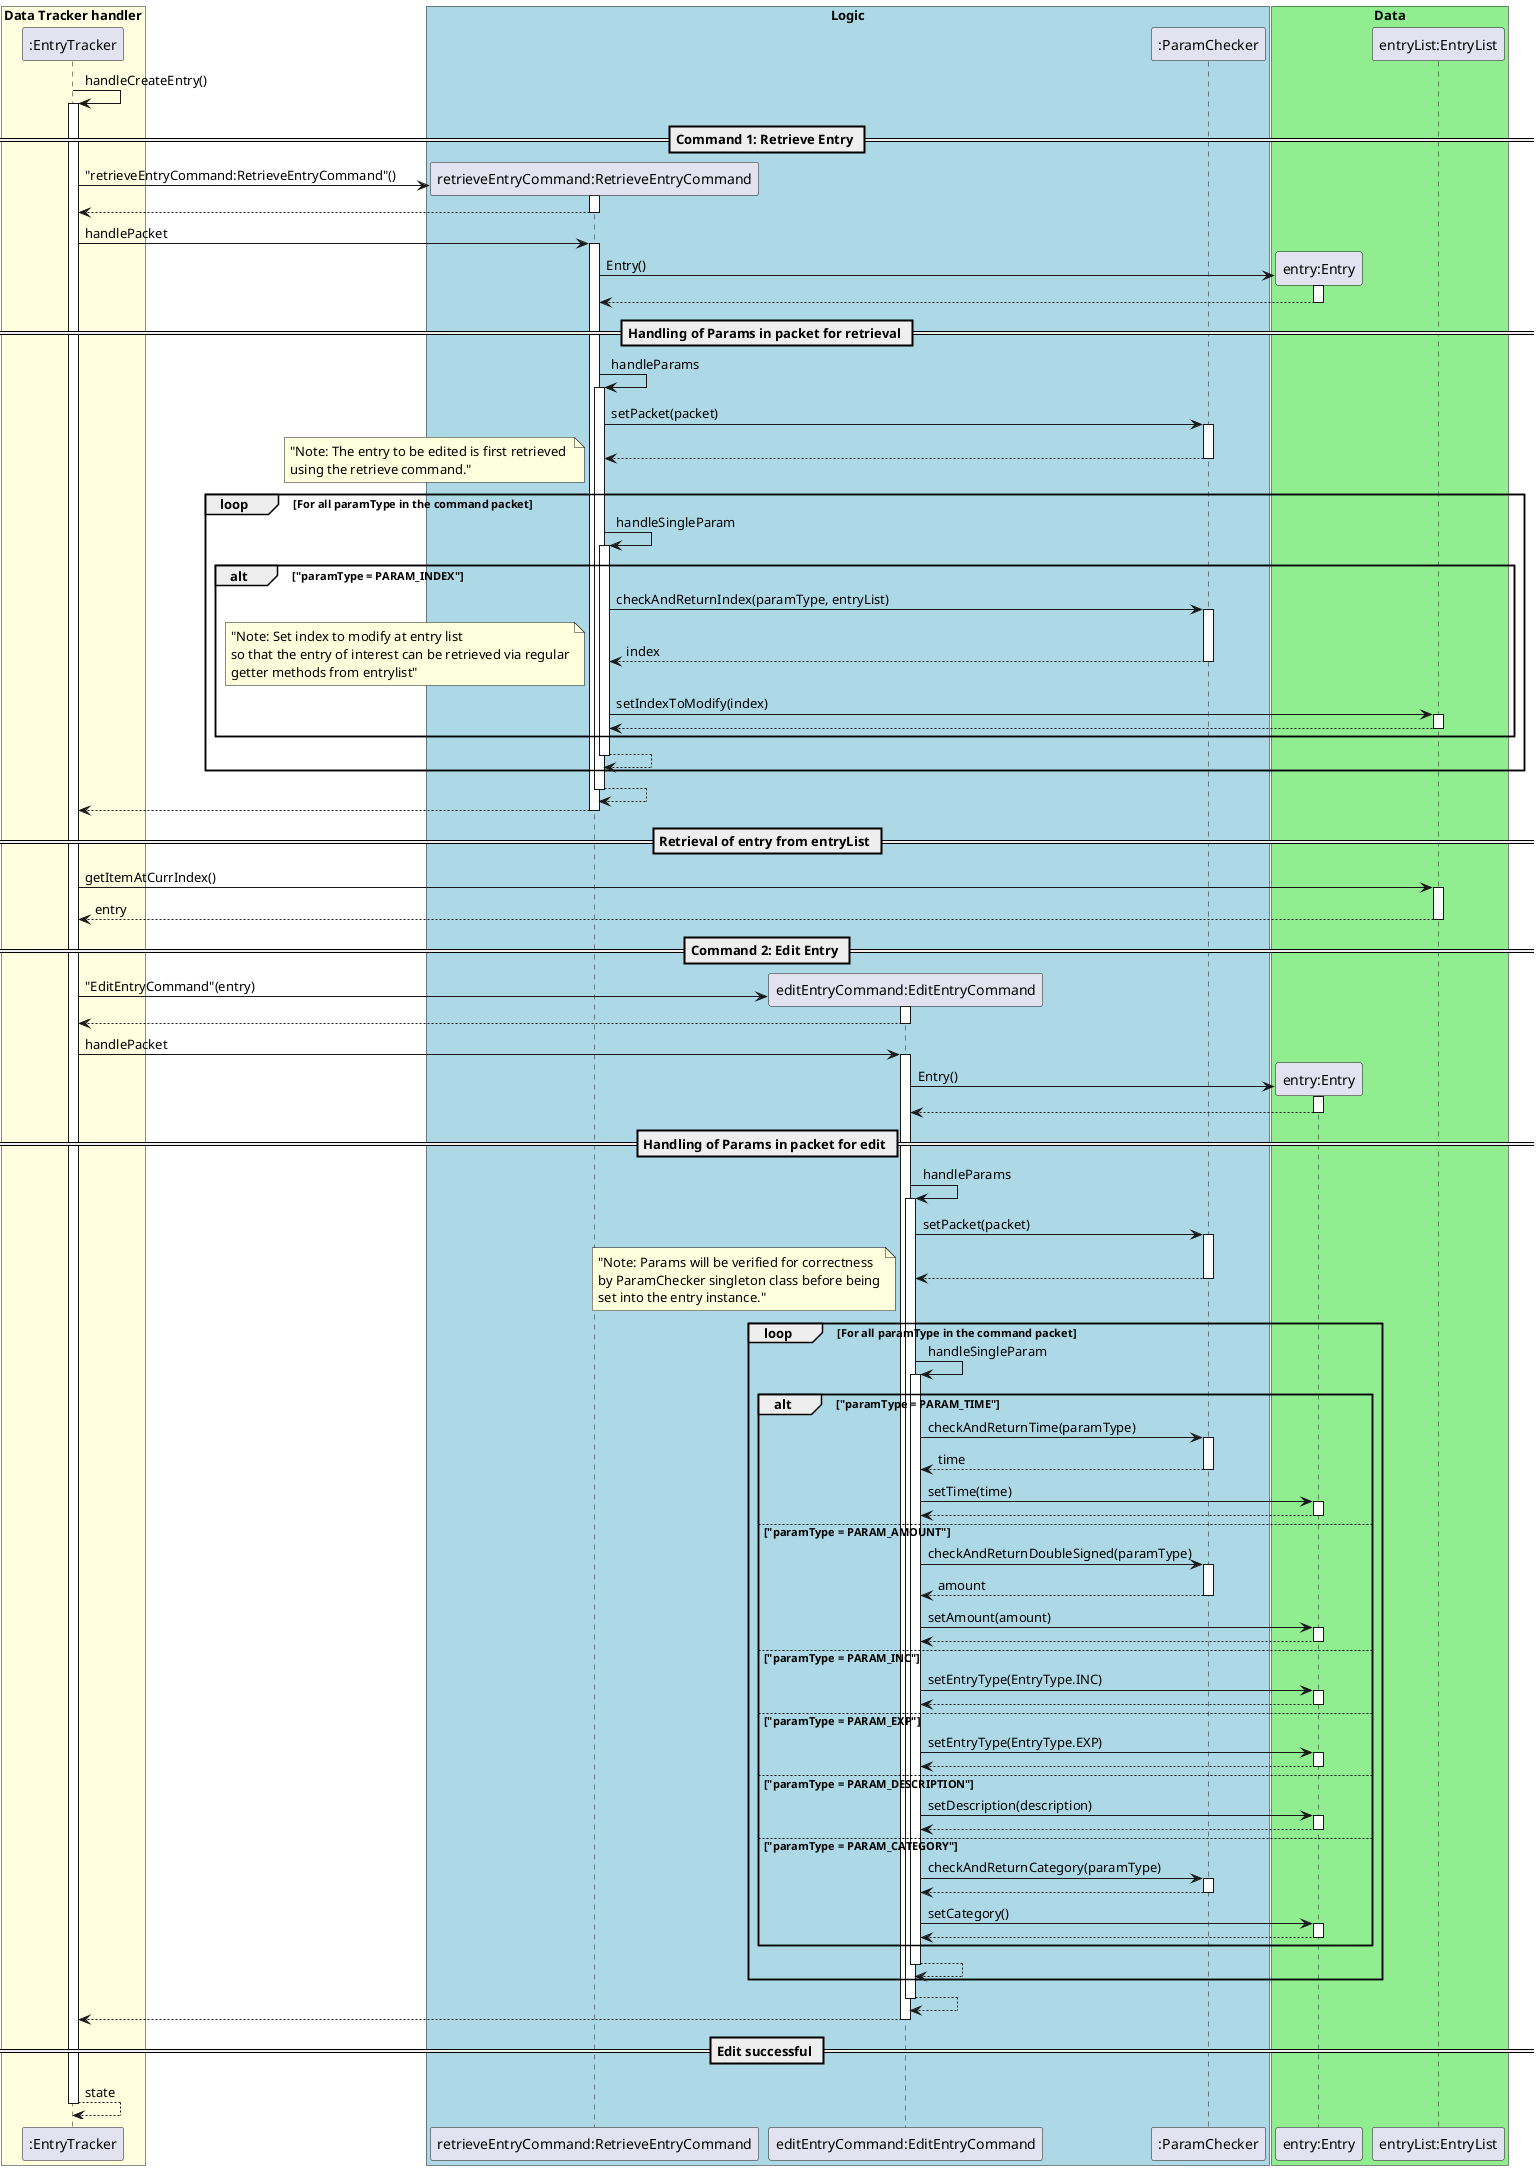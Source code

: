 @startuml
autoactivate on

":EntryTracker" ->":EntryTracker": handleCreateEntry()
    == Command 1: Retrieve Entry ==
    create "retrieveEntryCommand:RetrieveEntryCommand"
   ":EntryTracker"-> "retrieveEntryCommand:RetrieveEntryCommand" : "retrieveEntryCommand:RetrieveEntryCommand"()
    return

       ":EntryTracker"-> "retrieveEntryCommand:RetrieveEntryCommand" : handlePacket

            create "entry:Entry"
            "retrieveEntryCommand:RetrieveEntryCommand" -> "entry:Entry" : Entry()
            return
            == Handling of Params in packet for retrieval ==
            "retrieveEntryCommand:RetrieveEntryCommand" -> "retrieveEntryCommand:RetrieveEntryCommand" : handleParams
                "retrieveEntryCommand:RetrieveEntryCommand" -> ":ParamChecker" : setPacket(packet)
                return
                loop For all paramType in the command packet
                    note left: "Note: The entry to be edited is first retrieved \nusing the retrieve command."
                    "retrieveEntryCommand:RetrieveEntryCommand" -> "retrieveEntryCommand:RetrieveEntryCommand" : handleSingleParam
                        alt "paramType = PARAM_INDEX"
                            "retrieveEntryCommand:RetrieveEntryCommand" ->":ParamChecker": checkAndReturnIndex(paramType, entryList)
                            return index
                            note left: "Note: Set index to modify at entry list\nso that the entry of interest can be retrieved via regular\ngetter methods from entrylist"
                            "retrieveEntryCommand:RetrieveEntryCommand" -> "entryList:EntryList" : setIndexToModify(index)
                            return
                        end
                    return
                end
            return
       return

    == Retrieval of entry from entryList ==
    ":EntryTracker" -> "entryList:EntryList" : getItemAtCurrIndex()
    return entry

    == Command 2: Edit Entry ==
    create "editEntryCommand:EditEntryCommand"
       ":EntryTracker"-> "editEntryCommand:EditEntryCommand" : "EditEntryCommand"(entry)
        return

    ":EntryTracker" -> "editEntryCommand:EditEntryCommand" : handlePacket

        create "entry:Entry"
        "editEntryCommand:EditEntryCommand" -> "entry:Entry" : Entry()
        return
        == Handling of Params in packet for edit ==
        "editEntryCommand:EditEntryCommand" -> "editEntryCommand:EditEntryCommand" : handleParams
            "editEntryCommand:EditEntryCommand" -> ":ParamChecker" : setPacket(packet)
            return
            loop For all paramType in the command packet
                note left: "Note: Params will be verified for correctness\nby ParamChecker singleton class before being\nset into the entry instance."
                "editEntryCommand:EditEntryCommand" -> "editEntryCommand:EditEntryCommand" : handleSingleParam
                    alt "paramType = PARAM_TIME"
                        "editEntryCommand:EditEntryCommand" ->":ParamChecker": checkAndReturnTime(paramType)
                        return time
                        "editEntryCommand:EditEntryCommand" -> "entry:Entry" : setTime(time)
                        return
                    else "paramType = PARAM_AMOUNT"
                        "editEntryCommand:EditEntryCommand" ->":ParamChecker": checkAndReturnDoubleSigned(paramType)
                        return amount
                        "editEntryCommand:EditEntryCommand" -> "entry:Entry" : setAmount(amount)
                        return
                    else "paramType = PARAM_INC"
                        "editEntryCommand:EditEntryCommand" -> "entry:Entry" : setEntryType(EntryType.INC)
                        return
                    else "paramType = PARAM_EXP"
                        "editEntryCommand:EditEntryCommand" -> "entry:Entry" : setEntryType(EntryType.EXP)
                        return
                    else "paramType = PARAM_DESCRIPTION"
                        "editEntryCommand:EditEntryCommand" -> "entry:Entry" : setDescription(description)
                        return
                    else "paramType = PARAM_CATEGORY"
                        "editEntryCommand:EditEntryCommand" ->":ParamChecker": checkAndReturnCategory(paramType)
                        return
                        "editEntryCommand:EditEntryCommand" -> "entry:Entry" : setCategory()
                        return
                    end
                return
            end
        return
   return
   == Edit successful ==
return state

box "Data Tracker handler" #LightYellow
participant ":EntryTracker"
endBox

box "Logic" #LightBlue
participant "retrieveEntryCommand:RetrieveEntryCommand"
participant "editEntryCommand:EditEntryCommand"
participant ":ParamChecker"
endBox

box "Data" #LightGreen
participant "entry:Entry"
participant "entryList:EntryList"
endBox
@enduml